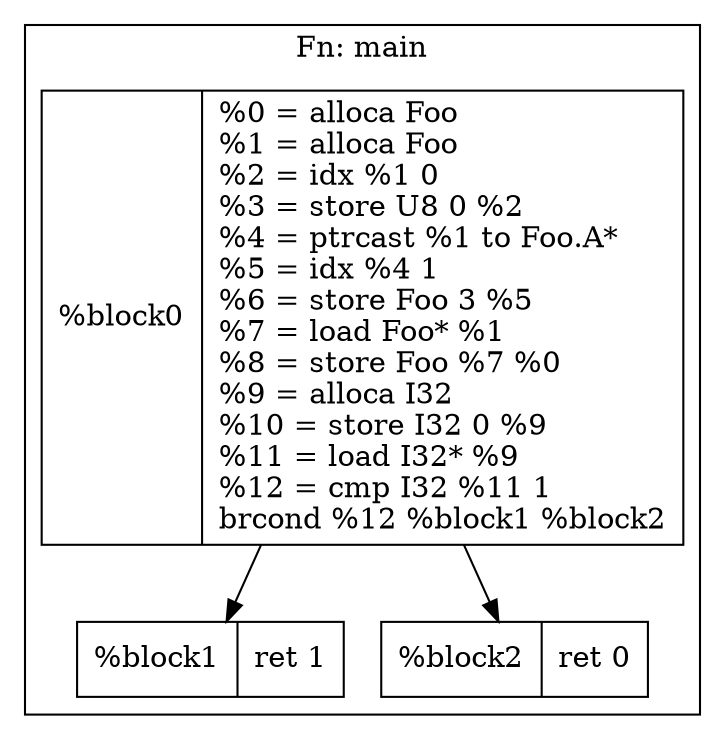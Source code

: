 digraph main {
	subgraph cluster {
		label = "Fn: main";
		"block0" [shape = "record", label = "%block0|%0 = alloca Foo\l%1 = alloca Foo\l%2 = idx %1 0\l%3 = store U8 0 %2\l%4 = ptrcast %1 to Foo.A*\l%5 = idx %4 1\l%6 = store Foo 3 %5\l%7 = load Foo* %1\l%8 = store Foo %7 %0\l%9 = alloca I32\l%10 = store I32 0 %9\l%11 = load I32* %9\l%12 = cmp I32 %11 1\lbrcond %12 %block1 %block2\l"]
		"block1" [shape = "record", label = "%block1|ret 1\l"]
		"block2" [shape = "record", label = "%block2|ret 0\l"]

		"block0" -> "block1"
		"block0" -> "block2"
	}
}
